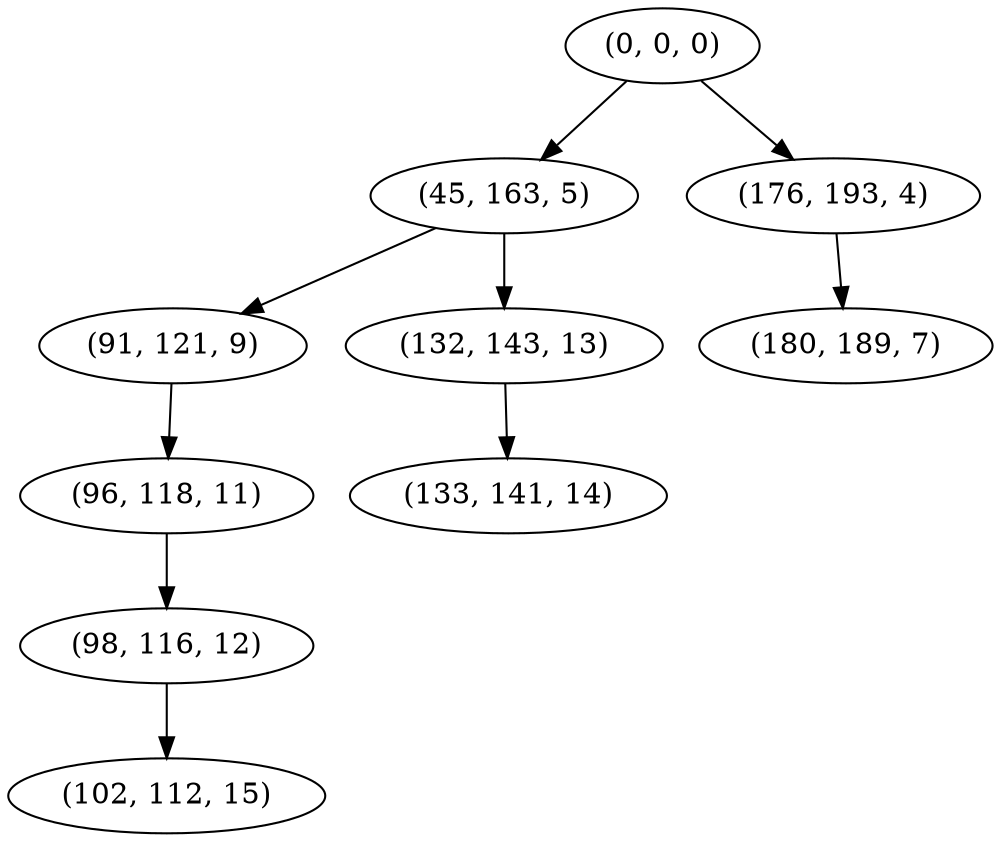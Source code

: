 digraph tree {
    "(0, 0, 0)";
    "(45, 163, 5)";
    "(91, 121, 9)";
    "(96, 118, 11)";
    "(98, 116, 12)";
    "(102, 112, 15)";
    "(132, 143, 13)";
    "(133, 141, 14)";
    "(176, 193, 4)";
    "(180, 189, 7)";
    "(0, 0, 0)" -> "(45, 163, 5)";
    "(0, 0, 0)" -> "(176, 193, 4)";
    "(45, 163, 5)" -> "(91, 121, 9)";
    "(45, 163, 5)" -> "(132, 143, 13)";
    "(91, 121, 9)" -> "(96, 118, 11)";
    "(96, 118, 11)" -> "(98, 116, 12)";
    "(98, 116, 12)" -> "(102, 112, 15)";
    "(132, 143, 13)" -> "(133, 141, 14)";
    "(176, 193, 4)" -> "(180, 189, 7)";
}
